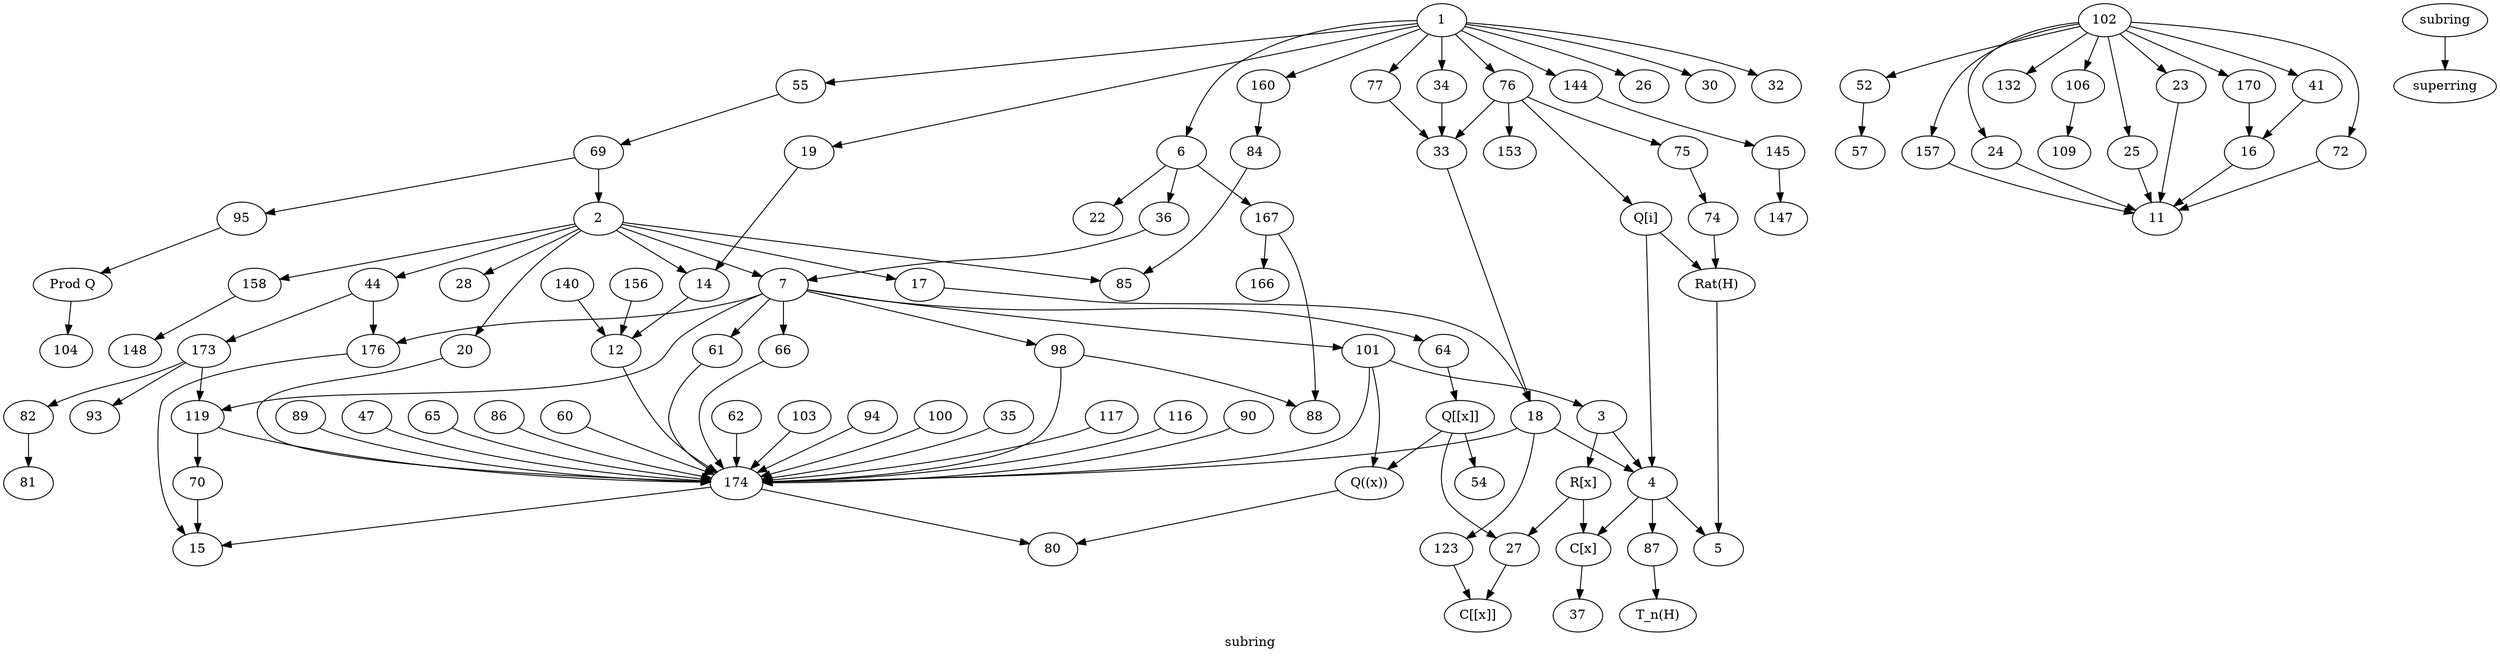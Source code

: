 digraph G {
  1; // Z
  2; //Q
  3; //R
  4; //C
  5; //H
  6;  // Z[x]
  7;  // Q[x]
  12; //M_n(k) (where k = Q)
  14; //T_n(k) (where k = Q)
  15; // rational column-finite matrix ring
  27; // R[[x]]
  34; // Z[(1+sqrt(-19))/2]
  36; // Z+xQ[x]
  41; // right not left kasch ring
  44; // bass's non perfect ring
  52; // countably infinite boolean ring
  57; // \prod F_2
  64; // Q[[x^2,x^3]]
  70; //Bergman's exchange ring that isn't clean
  72; // Nakayama's QF ring
  74; // Hurwitz quaternions
  75; // Lipschitz quaternions
  76; // Z[i]
  77; // Z[sqrt(-5)]
  80; //O'Meara's infinite matrix algebra
  81; //Bergman's unit-regular ring
  82; //Bergman's non-unit-regular subring
  88; //R[x1,x2,...]
  98; // Q[x_1,...,x_n]
  101; // Q(x)
  102; // F_2
  123; // Mori not Krull domain
  132; //Samuel's UFD having a non-UFD power series ring
  153; //Puninski's 2-dimensional uniserial domain
  167; //Z[x0,x1,x2,...]
  170; // Basic ring of nakayama's QF ring
  "Rat(H)"; // placeholder for rational quaternions
  "Q[i]";
  "Q[[x]]";
  "Q((x))";
  176; //infinite upper triangular rational matrices
  174; //row-and-column finite infinite rational matrices
  173; //finite-support rational matrices plus diagonal copy of Q
  16; // "T_n(F_2)";
  11; // "M_n(F_2)";

  label = "subring";
  subring -> superring;
  // Existing
//   1 -> 2;
//   1 -> 4;
//   2 -> 3;
  3 -> 4;
  4 -> 5;
//   6 -> 101;
  14 -> 12;
//   44 -> 15;
//   64 -> 27;
//   77 -> 4;
  82 -> 81;
  36 -> 7;
  6 -> 36;
  52 -> 57;


  // Adopted
  6 -> 167;
  167 -> 166;
  167 -> 88;
  98 -> 88;
  7 -> 98; // update 98 to have rational entries
  76 -> 153;
  76 -> 75;
  76 -> 33;
//   33 -> 4; // Can we say more?
  7 -> 101;
  6 -> 22;
  145 -> 147;
  75 -> 74;
  144 -> 145;
  77 -> 33;
  158 -> 148;
  34 -> 33;
  1 -> 55 -> 69 -> 2;
  69 -> 95; // if p specialized to 2
  7 -> 119 -> 70; // specialize 70 to Q
  160 -> 84; // specialize 160 to p=2
  18 -> 123;
  19 -> 14;
  106 -> 109;
  101 -> 3;
  84 -> 85;// specialize 84 and 85 to p=2
  17 -> 18;
  7 -> 64;
  7 -> 61;
  41 -> 16;
  4 -> 87;
  2 -> 85;
  70 -> 15; // specialize 70 to Q
  18 -> 4;
  170 -> 16;
  7 -> 66; // specialize 66 to Q
   // Fix 16 to be T_n(F_2) instead of T_2(F_2)
  72 -> 11;
  157 -> 11;
  24 -> 11;
  16 -> 11;
  25 -> 11;
  23 -> 11;
  173 -> 93; // specialize 93 to Q
  44 -> 173;
  173 -> 82;
//   173 -> 174;
  174 -> 80; // on the diagonal, right?
  174 -> 15;
  173 -> 119;
  119 -> 174;
  44 -> 176;
  176 -> 15;
  156 -> 12; // need to specialize 12 to Q
  140 -> 12;
  66  -> 174;
  61 -> 174;
  101 -> 174;
  98 -> 174;
  12 -> 174;
  18 -> 174;
  20 -> 174;
  117 -> 174;
  116 -> 174;
  90 -> 174;
  89 -> 174;
  47 -> 174;
  65 -> 174;
  86 -> 174;
  60 -> 174;
  62 -> 174;
  103 -> 174;
  94 -> 174;
  100 -> 174;
  35 -> 174;
  33 -> 18;
  7-> 176;


  // Proposed

//   76 -> 4;
  1 -> 76;
  1 -> 26;
  1 -> 77;
  1 -> 30;
  2 -> 7;
  1 -> 6;
  1 -> 32;
  1 -> 160;
  1 -> 34;
  1 -> 144;
  1 -> 19;
//   3 -> 27;
  2 -> 28;
  2 -> 44;
  2 -> 17;
  2 -> 158;
  2 -> 14; // update 14+12 to be rational entries
  2 -> 20;
  102 -> 170;
  102 -> 41;
  102 -> 72;
  102 -> 132;
  102 -> 23;
  102 -> 24;
  102 -> 25;
  102 -> 106;
  102 -> 52;
  102 -> 157;

//   34 -> 4;
  74 ->"Rat(H)";
  "Rat(H)" -> 5;
  "Q[i]" -> "Rat(H)";
  76 -> "Q[i]";
  "Rat(H)"; // placeholder for rational quaternions
  "Q[i]" -> 4;
  "Q((x))" -> 80;
  64 -> "Q[[x]]"; // Right?
//   7 -> "Q[[x]]";
  "Q[[x]]" -> "Q((x))";
//   2 -> 70;  // 70 looks suspiciously like it might contain Q((x)) as in O'meara's description
  101 -> "Q((x))";
  123 -> "C[[x]]";
  27 -> "C[[x]]";
  "Q[[x]]" -> 27;
  // Specialize 10 to Z/(4) and then make it a subring of 29?
  4 -> "C[x]" -> 37;
  "R[x]" -> "C[x]";
  "R[x]" -> 27;
  3 -> "R[x]";

  "Q[[x]]" -> 54;//specialize 54 to Q


  87 -> "T_n(H)";
  95 -> "\Prod Q";
  "\Prod Q" -> 104;
  // 130 embeds in the product ring C^[0,1]

  // not sure if 69 -> 160 when specialized to p=2


    // 81 -> 80;  ????? Don't recall this one: not sure where it came from



}